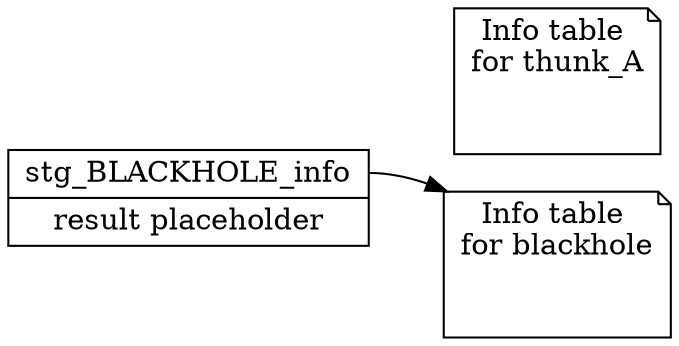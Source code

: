 // Dual of thunk.dot
digraph {
    node [shape=record];

    blackhole
    [label=" <top> stg_BLACKHOLE_info \
           | result placeholder \
           "]

    thunk_A_info
    [shape=note, label="Info table \nfor thunk_A\n\n\n"]

    blackhole_info
    [shape=note, label="Info table \nfor blackhole\n\n\n"]

    blackhole:top -> thunk_A_info [ style="invis" ]
    blackhole:top -> blackhole_info [ style="" ]

    rankdir="LR"
}

